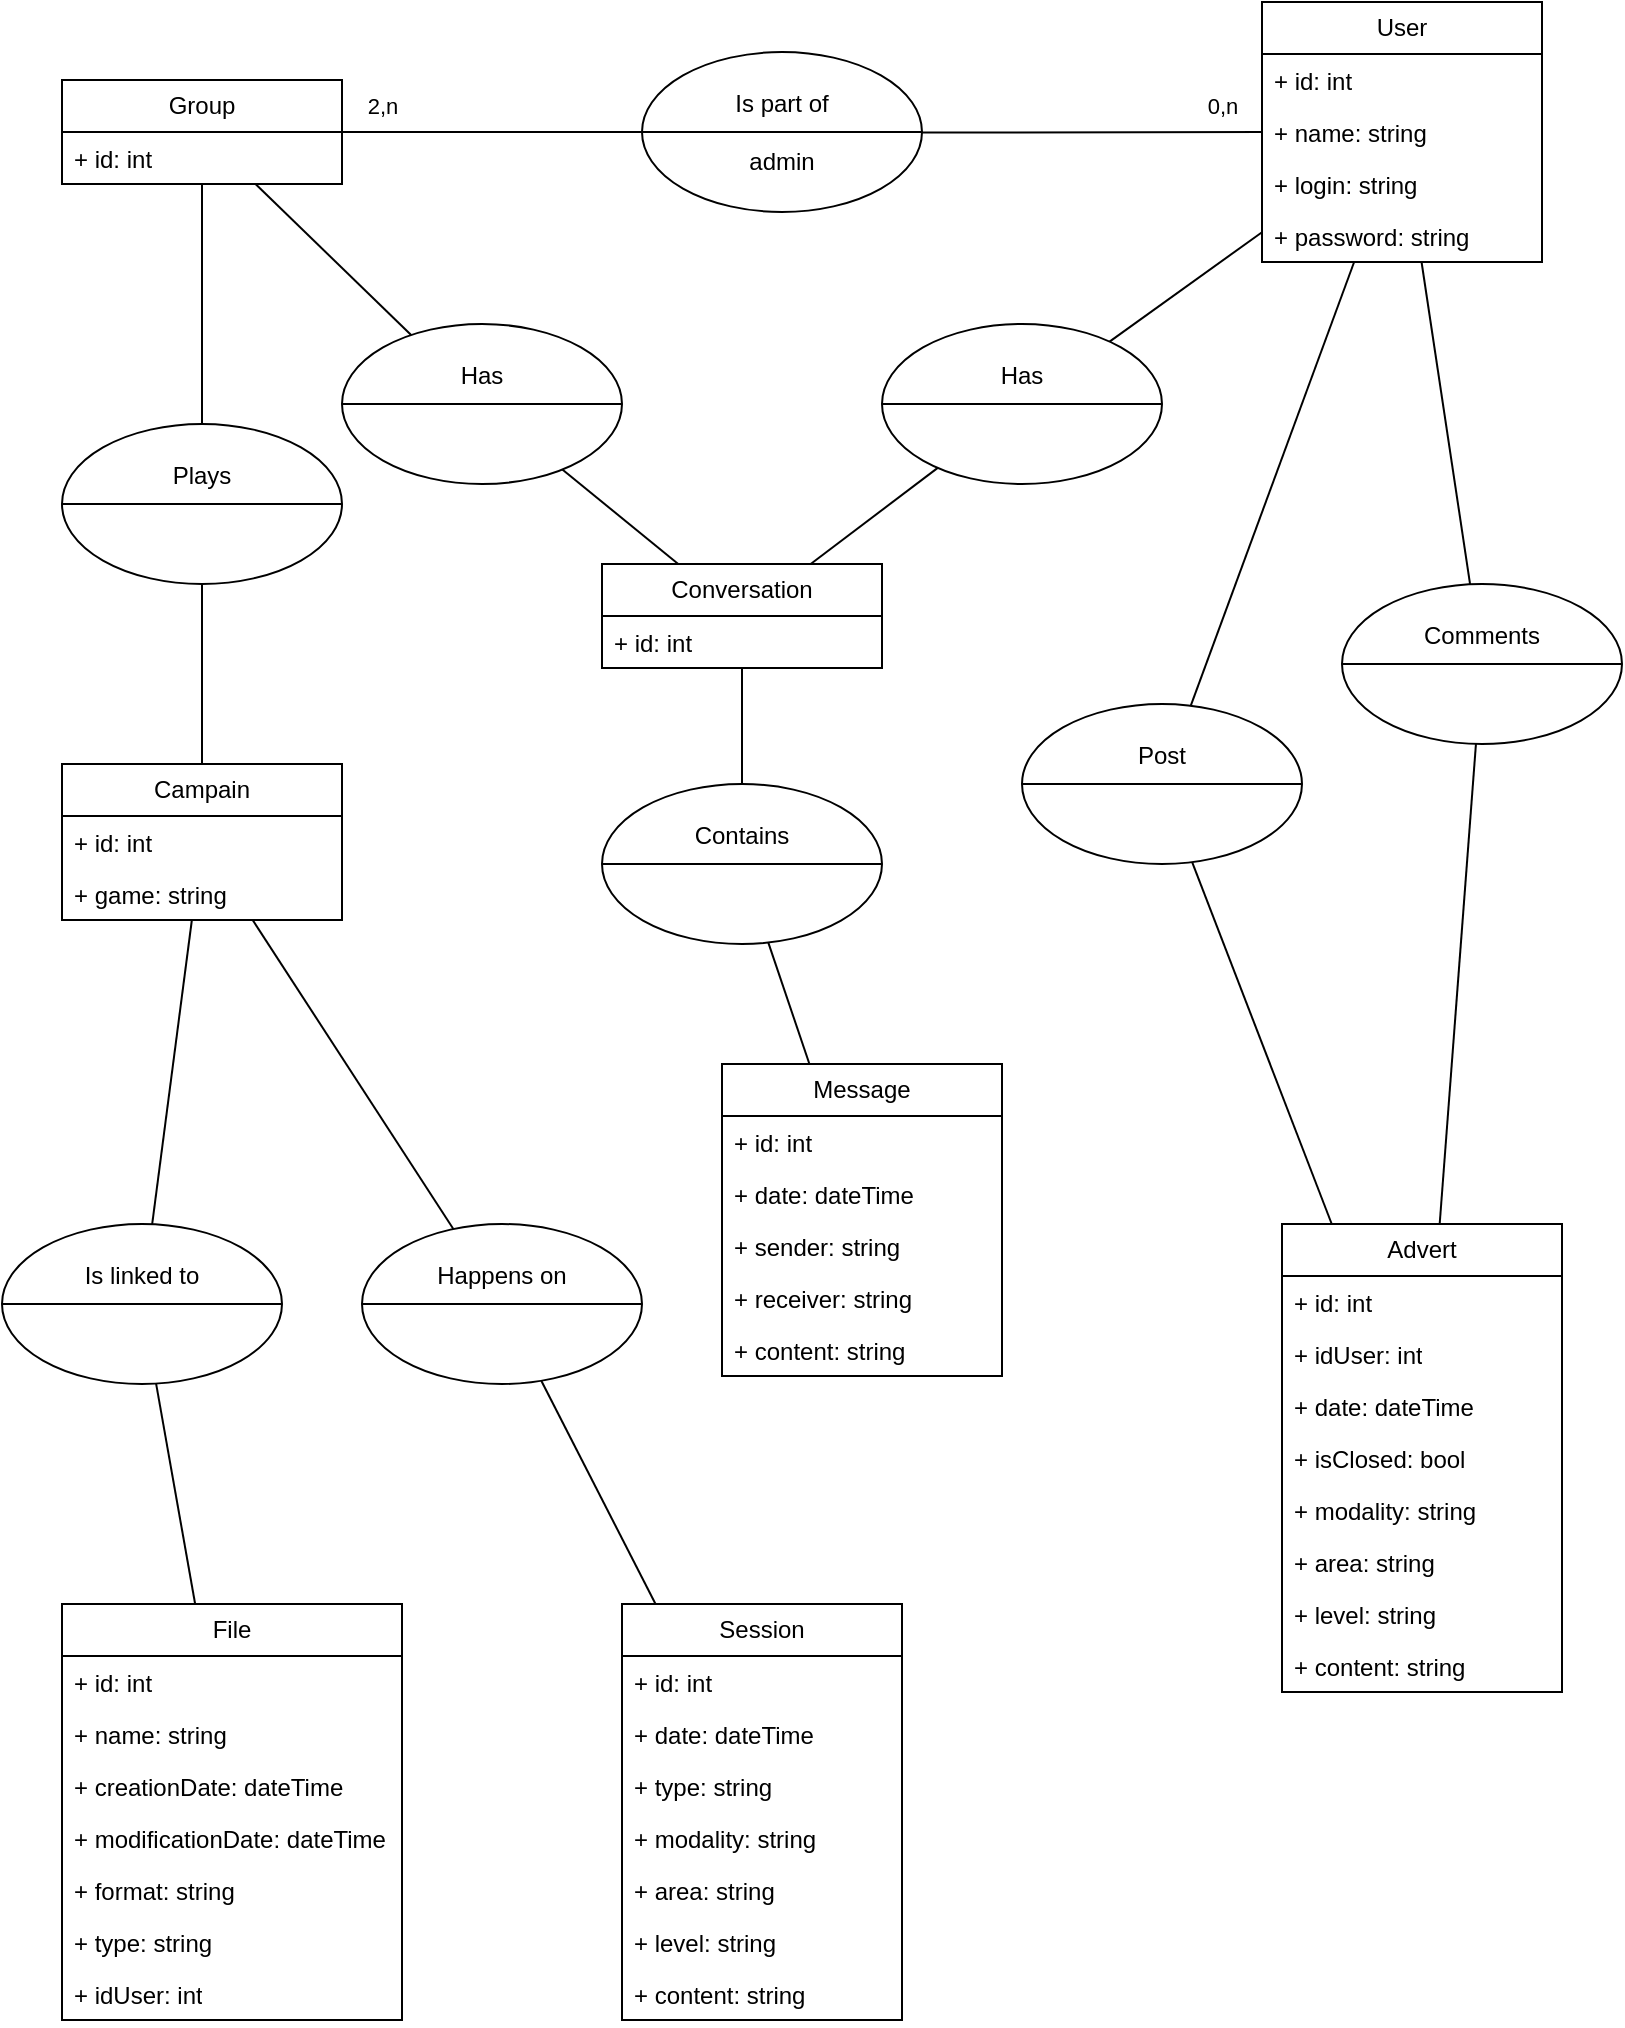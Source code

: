 <mxfile version="24.7.8" pages="3">
  <diagram name="MCD" id="d9n5I6e5h9yGLl1H7goF">
    <mxGraphModel dx="1032" dy="1187" grid="1" gridSize="10" guides="1" tooltips="1" connect="1" arrows="1" fold="1" page="1" pageScale="1" pageWidth="850" pageHeight="1100" math="0" shadow="0">
      <root>
        <mxCell id="0" />
        <mxCell id="1" parent="0" />
        <mxCell id="ieVwoAbN0ysFyYQFLZOX-7" value="User" style="swimlane;fontStyle=0;childLayout=stackLayout;horizontal=1;startSize=26;fillColor=none;horizontalStack=0;resizeParent=1;resizeParentMax=0;resizeLast=0;collapsible=1;marginBottom=0;whiteSpace=wrap;html=1;" parent="1" vertex="1">
          <mxGeometry x="650" y="29" width="140" height="130" as="geometry" />
        </mxCell>
        <mxCell id="ieVwoAbN0ysFyYQFLZOX-8" value="+ id: int" style="text;strokeColor=none;fillColor=none;align=left;verticalAlign=top;spacingLeft=4;spacingRight=4;overflow=hidden;rotatable=0;points=[[0,0.5],[1,0.5]];portConstraint=eastwest;whiteSpace=wrap;html=1;" parent="ieVwoAbN0ysFyYQFLZOX-7" vertex="1">
          <mxGeometry y="26" width="140" height="26" as="geometry" />
        </mxCell>
        <mxCell id="ieVwoAbN0ysFyYQFLZOX-9" value="+ name: string" style="text;strokeColor=none;fillColor=none;align=left;verticalAlign=top;spacingLeft=4;spacingRight=4;overflow=hidden;rotatable=0;points=[[0,0.5],[1,0.5]];portConstraint=eastwest;whiteSpace=wrap;html=1;" parent="ieVwoAbN0ysFyYQFLZOX-7" vertex="1">
          <mxGeometry y="52" width="140" height="26" as="geometry" />
        </mxCell>
        <mxCell id="ieVwoAbN0ysFyYQFLZOX-10" value="+ login: string" style="text;strokeColor=none;fillColor=none;align=left;verticalAlign=top;spacingLeft=4;spacingRight=4;overflow=hidden;rotatable=0;points=[[0,0.5],[1,0.5]];portConstraint=eastwest;whiteSpace=wrap;html=1;" parent="ieVwoAbN0ysFyYQFLZOX-7" vertex="1">
          <mxGeometry y="78" width="140" height="26" as="geometry" />
        </mxCell>
        <mxCell id="ieVwoAbN0ysFyYQFLZOX-19" value="+ password: string" style="text;strokeColor=none;fillColor=none;align=left;verticalAlign=top;spacingLeft=4;spacingRight=4;overflow=hidden;rotatable=0;points=[[0,0.5],[1,0.5]];portConstraint=eastwest;whiteSpace=wrap;html=1;" parent="ieVwoAbN0ysFyYQFLZOX-7" vertex="1">
          <mxGeometry y="104" width="140" height="26" as="geometry" />
        </mxCell>
        <mxCell id="ieVwoAbN0ysFyYQFLZOX-11" value="Group" style="swimlane;fontStyle=0;childLayout=stackLayout;horizontal=1;startSize=26;fillColor=none;horizontalStack=0;resizeParent=1;resizeParentMax=0;resizeLast=0;collapsible=1;marginBottom=0;whiteSpace=wrap;html=1;" parent="1" vertex="1">
          <mxGeometry x="50" y="68" width="140" height="52" as="geometry" />
        </mxCell>
        <mxCell id="ieVwoAbN0ysFyYQFLZOX-12" value="+ id: int" style="text;strokeColor=none;fillColor=none;align=left;verticalAlign=top;spacingLeft=4;spacingRight=4;overflow=hidden;rotatable=0;points=[[0,0.5],[1,0.5]];portConstraint=eastwest;whiteSpace=wrap;html=1;" parent="ieVwoAbN0ysFyYQFLZOX-11" vertex="1">
          <mxGeometry y="26" width="140" height="26" as="geometry" />
        </mxCell>
        <mxCell id="ieVwoAbN0ysFyYQFLZOX-15" value="Advert" style="swimlane;fontStyle=0;childLayout=stackLayout;horizontal=1;startSize=26;fillColor=none;horizontalStack=0;resizeParent=1;resizeParentMax=0;resizeLast=0;collapsible=1;marginBottom=0;whiteSpace=wrap;html=1;" parent="1" vertex="1">
          <mxGeometry x="660" y="640" width="140" height="234" as="geometry" />
        </mxCell>
        <mxCell id="ieVwoAbN0ysFyYQFLZOX-16" value="+ id: int" style="text;strokeColor=none;fillColor=none;align=left;verticalAlign=top;spacingLeft=4;spacingRight=4;overflow=hidden;rotatable=0;points=[[0,0.5],[1,0.5]];portConstraint=eastwest;whiteSpace=wrap;html=1;" parent="ieVwoAbN0ysFyYQFLZOX-15" vertex="1">
          <mxGeometry y="26" width="140" height="26" as="geometry" />
        </mxCell>
        <mxCell id="ieVwoAbN0ysFyYQFLZOX-82" value="+ idUser: int" style="text;strokeColor=none;fillColor=none;align=left;verticalAlign=top;spacingLeft=4;spacingRight=4;overflow=hidden;rotatable=0;points=[[0,0.5],[1,0.5]];portConstraint=eastwest;whiteSpace=wrap;html=1;" parent="ieVwoAbN0ysFyYQFLZOX-15" vertex="1">
          <mxGeometry y="52" width="140" height="26" as="geometry" />
        </mxCell>
        <mxCell id="ieVwoAbN0ysFyYQFLZOX-17" value="+ date: dateTime" style="text;strokeColor=none;fillColor=none;align=left;verticalAlign=top;spacingLeft=4;spacingRight=4;overflow=hidden;rotatable=0;points=[[0,0.5],[1,0.5]];portConstraint=eastwest;whiteSpace=wrap;html=1;" parent="ieVwoAbN0ysFyYQFLZOX-15" vertex="1">
          <mxGeometry y="78" width="140" height="26" as="geometry" />
        </mxCell>
        <mxCell id="ieVwoAbN0ysFyYQFLZOX-81" value="+ isClosed: bool" style="text;strokeColor=none;fillColor=none;align=left;verticalAlign=top;spacingLeft=4;spacingRight=4;overflow=hidden;rotatable=0;points=[[0,0.5],[1,0.5]];portConstraint=eastwest;whiteSpace=wrap;html=1;" parent="ieVwoAbN0ysFyYQFLZOX-15" vertex="1">
          <mxGeometry y="104" width="140" height="26" as="geometry" />
        </mxCell>
        <mxCell id="ieVwoAbN0ysFyYQFLZOX-22" value="+ modality: string" style="text;strokeColor=none;fillColor=none;align=left;verticalAlign=top;spacingLeft=4;spacingRight=4;overflow=hidden;rotatable=0;points=[[0,0.5],[1,0.5]];portConstraint=eastwest;whiteSpace=wrap;html=1;" parent="ieVwoAbN0ysFyYQFLZOX-15" vertex="1">
          <mxGeometry y="130" width="140" height="26" as="geometry" />
        </mxCell>
        <mxCell id="ieVwoAbN0ysFyYQFLZOX-23" value="+ area: string" style="text;strokeColor=none;fillColor=none;align=left;verticalAlign=top;spacingLeft=4;spacingRight=4;overflow=hidden;rotatable=0;points=[[0,0.5],[1,0.5]];portConstraint=eastwest;whiteSpace=wrap;html=1;" parent="ieVwoAbN0ysFyYQFLZOX-15" vertex="1">
          <mxGeometry y="156" width="140" height="26" as="geometry" />
        </mxCell>
        <mxCell id="ieVwoAbN0ysFyYQFLZOX-24" value="+ level: string" style="text;strokeColor=none;fillColor=none;align=left;verticalAlign=top;spacingLeft=4;spacingRight=4;overflow=hidden;rotatable=0;points=[[0,0.5],[1,0.5]];portConstraint=eastwest;whiteSpace=wrap;html=1;" parent="ieVwoAbN0ysFyYQFLZOX-15" vertex="1">
          <mxGeometry y="182" width="140" height="26" as="geometry" />
        </mxCell>
        <mxCell id="ieVwoAbN0ysFyYQFLZOX-25" value="+ content: string" style="text;strokeColor=none;fillColor=none;align=left;verticalAlign=top;spacingLeft=4;spacingRight=4;overflow=hidden;rotatable=0;points=[[0,0.5],[1,0.5]];portConstraint=eastwest;whiteSpace=wrap;html=1;" parent="ieVwoAbN0ysFyYQFLZOX-15" vertex="1">
          <mxGeometry y="208" width="140" height="26" as="geometry" />
        </mxCell>
        <mxCell id="ieVwoAbN0ysFyYQFLZOX-31" value="Conversation" style="swimlane;fontStyle=0;childLayout=stackLayout;horizontal=1;startSize=26;fillColor=none;horizontalStack=0;resizeParent=1;resizeParentMax=0;resizeLast=0;collapsible=1;marginBottom=0;whiteSpace=wrap;html=1;" parent="1" vertex="1">
          <mxGeometry x="320" y="310" width="140" height="52" as="geometry" />
        </mxCell>
        <mxCell id="ieVwoAbN0ysFyYQFLZOX-32" value="+ id: int" style="text;strokeColor=none;fillColor=none;align=left;verticalAlign=top;spacingLeft=4;spacingRight=4;overflow=hidden;rotatable=0;points=[[0,0.5],[1,0.5]];portConstraint=eastwest;whiteSpace=wrap;html=1;" parent="ieVwoAbN0ysFyYQFLZOX-31" vertex="1">
          <mxGeometry y="26" width="140" height="26" as="geometry" />
        </mxCell>
        <mxCell id="ieVwoAbN0ysFyYQFLZOX-39" value="Message" style="swimlane;fontStyle=0;childLayout=stackLayout;horizontal=1;startSize=26;fillColor=none;horizontalStack=0;resizeParent=1;resizeParentMax=0;resizeLast=0;collapsible=1;marginBottom=0;whiteSpace=wrap;html=1;" parent="1" vertex="1">
          <mxGeometry x="380" y="560" width="140" height="156" as="geometry" />
        </mxCell>
        <mxCell id="ieVwoAbN0ysFyYQFLZOX-40" value="+ id: int" style="text;strokeColor=none;fillColor=none;align=left;verticalAlign=top;spacingLeft=4;spacingRight=4;overflow=hidden;rotatable=0;points=[[0,0.5],[1,0.5]];portConstraint=eastwest;whiteSpace=wrap;html=1;" parent="ieVwoAbN0ysFyYQFLZOX-39" vertex="1">
          <mxGeometry y="26" width="140" height="26" as="geometry" />
        </mxCell>
        <mxCell id="ieVwoAbN0ysFyYQFLZOX-41" value="+ date: dateTime" style="text;strokeColor=none;fillColor=none;align=left;verticalAlign=top;spacingLeft=4;spacingRight=4;overflow=hidden;rotatable=0;points=[[0,0.5],[1,0.5]];portConstraint=eastwest;whiteSpace=wrap;html=1;" parent="ieVwoAbN0ysFyYQFLZOX-39" vertex="1">
          <mxGeometry y="52" width="140" height="26" as="geometry" />
        </mxCell>
        <mxCell id="ieVwoAbN0ysFyYQFLZOX-42" value="+ sender: string" style="text;strokeColor=none;fillColor=none;align=left;verticalAlign=top;spacingLeft=4;spacingRight=4;overflow=hidden;rotatable=0;points=[[0,0.5],[1,0.5]];portConstraint=eastwest;whiteSpace=wrap;html=1;" parent="ieVwoAbN0ysFyYQFLZOX-39" vertex="1">
          <mxGeometry y="78" width="140" height="26" as="geometry" />
        </mxCell>
        <mxCell id="ieVwoAbN0ysFyYQFLZOX-43" value="+ receiver: string" style="text;strokeColor=none;fillColor=none;align=left;verticalAlign=top;spacingLeft=4;spacingRight=4;overflow=hidden;rotatable=0;points=[[0,0.5],[1,0.5]];portConstraint=eastwest;whiteSpace=wrap;html=1;" parent="ieVwoAbN0ysFyYQFLZOX-39" vertex="1">
          <mxGeometry y="104" width="140" height="26" as="geometry" />
        </mxCell>
        <mxCell id="ieVwoAbN0ysFyYQFLZOX-44" value="+ content: string" style="text;strokeColor=none;fillColor=none;align=left;verticalAlign=top;spacingLeft=4;spacingRight=4;overflow=hidden;rotatable=0;points=[[0,0.5],[1,0.5]];portConstraint=eastwest;whiteSpace=wrap;html=1;" parent="ieVwoAbN0ysFyYQFLZOX-39" vertex="1">
          <mxGeometry y="130" width="140" height="26" as="geometry" />
        </mxCell>
        <mxCell id="ieVwoAbN0ysFyYQFLZOX-47" value="Campain" style="swimlane;fontStyle=0;childLayout=stackLayout;horizontal=1;startSize=26;fillColor=none;horizontalStack=0;resizeParent=1;resizeParentMax=0;resizeLast=0;collapsible=1;marginBottom=0;whiteSpace=wrap;html=1;" parent="1" vertex="1">
          <mxGeometry x="50" y="410" width="140" height="78" as="geometry" />
        </mxCell>
        <mxCell id="ieVwoAbN0ysFyYQFLZOX-48" value="+ id: int" style="text;strokeColor=none;fillColor=none;align=left;verticalAlign=top;spacingLeft=4;spacingRight=4;overflow=hidden;rotatable=0;points=[[0,0.5],[1,0.5]];portConstraint=eastwest;whiteSpace=wrap;html=1;" parent="ieVwoAbN0ysFyYQFLZOX-47" vertex="1">
          <mxGeometry y="26" width="140" height="26" as="geometry" />
        </mxCell>
        <mxCell id="ieVwoAbN0ysFyYQFLZOX-50" value="+ game: string" style="text;strokeColor=none;fillColor=none;align=left;verticalAlign=top;spacingLeft=4;spacingRight=4;overflow=hidden;rotatable=0;points=[[0,0.5],[1,0.5]];portConstraint=eastwest;whiteSpace=wrap;html=1;" parent="ieVwoAbN0ysFyYQFLZOX-47" vertex="1">
          <mxGeometry y="52" width="140" height="26" as="geometry" />
        </mxCell>
        <mxCell id="ieVwoAbN0ysFyYQFLZOX-63" value="File" style="swimlane;fontStyle=0;childLayout=stackLayout;horizontal=1;startSize=26;fillColor=none;horizontalStack=0;resizeParent=1;resizeParentMax=0;resizeLast=0;collapsible=1;marginBottom=0;whiteSpace=wrap;html=1;" parent="1" vertex="1">
          <mxGeometry x="50" y="830" width="170" height="208" as="geometry" />
        </mxCell>
        <mxCell id="ieVwoAbN0ysFyYQFLZOX-64" value="+ id: int" style="text;strokeColor=none;fillColor=none;align=left;verticalAlign=top;spacingLeft=4;spacingRight=4;overflow=hidden;rotatable=0;points=[[0,0.5],[1,0.5]];portConstraint=eastwest;whiteSpace=wrap;html=1;" parent="ieVwoAbN0ysFyYQFLZOX-63" vertex="1">
          <mxGeometry y="26" width="170" height="26" as="geometry" />
        </mxCell>
        <mxCell id="ieVwoAbN0ysFyYQFLZOX-66" value="+ name: string" style="text;strokeColor=none;fillColor=none;align=left;verticalAlign=top;spacingLeft=4;spacingRight=4;overflow=hidden;rotatable=0;points=[[0,0.5],[1,0.5]];portConstraint=eastwest;whiteSpace=wrap;html=1;" parent="ieVwoAbN0ysFyYQFLZOX-63" vertex="1">
          <mxGeometry y="52" width="170" height="26" as="geometry" />
        </mxCell>
        <mxCell id="ieVwoAbN0ysFyYQFLZOX-65" value="+ creationDate: dateTime" style="text;strokeColor=none;fillColor=none;align=left;verticalAlign=top;spacingLeft=4;spacingRight=4;overflow=hidden;rotatable=0;points=[[0,0.5],[1,0.5]];portConstraint=eastwest;whiteSpace=wrap;html=1;" parent="ieVwoAbN0ysFyYQFLZOX-63" vertex="1">
          <mxGeometry y="78" width="170" height="26" as="geometry" />
        </mxCell>
        <mxCell id="ieVwoAbN0ysFyYQFLZOX-79" value="+ modificationDate: dateTime" style="text;strokeColor=none;fillColor=none;align=left;verticalAlign=top;spacingLeft=4;spacingRight=4;overflow=hidden;rotatable=0;points=[[0,0.5],[1,0.5]];portConstraint=eastwest;whiteSpace=wrap;html=1;" parent="ieVwoAbN0ysFyYQFLZOX-63" vertex="1">
          <mxGeometry y="104" width="170" height="26" as="geometry" />
        </mxCell>
        <mxCell id="ieVwoAbN0ysFyYQFLZOX-67" value="+ format: string" style="text;strokeColor=none;fillColor=none;align=left;verticalAlign=top;spacingLeft=4;spacingRight=4;overflow=hidden;rotatable=0;points=[[0,0.5],[1,0.5]];portConstraint=eastwest;whiteSpace=wrap;html=1;" parent="ieVwoAbN0ysFyYQFLZOX-63" vertex="1">
          <mxGeometry y="130" width="170" height="26" as="geometry" />
        </mxCell>
        <mxCell id="ieVwoAbN0ysFyYQFLZOX-80" value="+ type: string" style="text;strokeColor=none;fillColor=none;align=left;verticalAlign=top;spacingLeft=4;spacingRight=4;overflow=hidden;rotatable=0;points=[[0,0.5],[1,0.5]];portConstraint=eastwest;whiteSpace=wrap;html=1;" parent="ieVwoAbN0ysFyYQFLZOX-63" vertex="1">
          <mxGeometry y="156" width="170" height="26" as="geometry" />
        </mxCell>
        <mxCell id="ieVwoAbN0ysFyYQFLZOX-68" value="+ idUser: int" style="text;strokeColor=none;fillColor=none;align=left;verticalAlign=top;spacingLeft=4;spacingRight=4;overflow=hidden;rotatable=0;points=[[0,0.5],[1,0.5]];portConstraint=eastwest;whiteSpace=wrap;html=1;" parent="ieVwoAbN0ysFyYQFLZOX-63" vertex="1">
          <mxGeometry y="182" width="170" height="26" as="geometry" />
        </mxCell>
        <mxCell id="ieVwoAbN0ysFyYQFLZOX-71" value="Session" style="swimlane;fontStyle=0;childLayout=stackLayout;horizontal=1;startSize=26;fillColor=none;horizontalStack=0;resizeParent=1;resizeParentMax=0;resizeLast=0;collapsible=1;marginBottom=0;whiteSpace=wrap;html=1;" parent="1" vertex="1">
          <mxGeometry x="330" y="830" width="140" height="208" as="geometry" />
        </mxCell>
        <mxCell id="ieVwoAbN0ysFyYQFLZOX-72" value="+ id: int" style="text;strokeColor=none;fillColor=none;align=left;verticalAlign=top;spacingLeft=4;spacingRight=4;overflow=hidden;rotatable=0;points=[[0,0.5],[1,0.5]];portConstraint=eastwest;whiteSpace=wrap;html=1;" parent="ieVwoAbN0ysFyYQFLZOX-71" vertex="1">
          <mxGeometry y="26" width="140" height="26" as="geometry" />
        </mxCell>
        <mxCell id="ieVwoAbN0ysFyYQFLZOX-73" value="+ date: dateTime" style="text;strokeColor=none;fillColor=none;align=left;verticalAlign=top;spacingLeft=4;spacingRight=4;overflow=hidden;rotatable=0;points=[[0,0.5],[1,0.5]];portConstraint=eastwest;whiteSpace=wrap;html=1;" parent="ieVwoAbN0ysFyYQFLZOX-71" vertex="1">
          <mxGeometry y="52" width="140" height="26" as="geometry" />
        </mxCell>
        <mxCell id="ieVwoAbN0ysFyYQFLZOX-74" value="+ type: string" style="text;strokeColor=none;fillColor=none;align=left;verticalAlign=top;spacingLeft=4;spacingRight=4;overflow=hidden;rotatable=0;points=[[0,0.5],[1,0.5]];portConstraint=eastwest;whiteSpace=wrap;html=1;" parent="ieVwoAbN0ysFyYQFLZOX-71" vertex="1">
          <mxGeometry y="78" width="140" height="26" as="geometry" />
        </mxCell>
        <mxCell id="ieVwoAbN0ysFyYQFLZOX-75" value="+ modality: string" style="text;strokeColor=none;fillColor=none;align=left;verticalAlign=top;spacingLeft=4;spacingRight=4;overflow=hidden;rotatable=0;points=[[0,0.5],[1,0.5]];portConstraint=eastwest;whiteSpace=wrap;html=1;" parent="ieVwoAbN0ysFyYQFLZOX-71" vertex="1">
          <mxGeometry y="104" width="140" height="26" as="geometry" />
        </mxCell>
        <mxCell id="ieVwoAbN0ysFyYQFLZOX-76" value="+ area: string" style="text;strokeColor=none;fillColor=none;align=left;verticalAlign=top;spacingLeft=4;spacingRight=4;overflow=hidden;rotatable=0;points=[[0,0.5],[1,0.5]];portConstraint=eastwest;whiteSpace=wrap;html=1;" parent="ieVwoAbN0ysFyYQFLZOX-71" vertex="1">
          <mxGeometry y="130" width="140" height="26" as="geometry" />
        </mxCell>
        <mxCell id="ieVwoAbN0ysFyYQFLZOX-77" value="+ level: string" style="text;strokeColor=none;fillColor=none;align=left;verticalAlign=top;spacingLeft=4;spacingRight=4;overflow=hidden;rotatable=0;points=[[0,0.5],[1,0.5]];portConstraint=eastwest;whiteSpace=wrap;html=1;" parent="ieVwoAbN0ysFyYQFLZOX-71" vertex="1">
          <mxGeometry y="156" width="140" height="26" as="geometry" />
        </mxCell>
        <mxCell id="ieVwoAbN0ysFyYQFLZOX-78" value="+ content: string" style="text;strokeColor=none;fillColor=none;align=left;verticalAlign=top;spacingLeft=4;spacingRight=4;overflow=hidden;rotatable=0;points=[[0,0.5],[1,0.5]];portConstraint=eastwest;whiteSpace=wrap;html=1;" parent="ieVwoAbN0ysFyYQFLZOX-71" vertex="1">
          <mxGeometry y="182" width="140" height="26" as="geometry" />
        </mxCell>
        <mxCell id="Ngx6UJeua7ssRXImWE32-3" value="" style="endArrow=none;html=1;rounded=0;" edge="1" parent="1" source="Ngx6UJeua7ssRXImWE32-41" target="ieVwoAbN0ysFyYQFLZOX-11">
          <mxGeometry width="50" height="50" relative="1" as="geometry">
            <mxPoint x="120" y="270" as="sourcePoint" />
            <mxPoint x="500" y="490" as="targetPoint" />
          </mxGeometry>
        </mxCell>
        <mxCell id="Ngx6UJeua7ssRXImWE32-4" value="" style="endArrow=none;html=1;rounded=0;" edge="1" parent="1" source="Ngx6UJeua7ssRXImWE32-39" target="ieVwoAbN0ysFyYQFLZOX-11">
          <mxGeometry width="50" height="50" relative="1" as="geometry">
            <mxPoint x="234.518" y="197.744" as="sourcePoint" />
            <mxPoint x="500" y="490" as="targetPoint" />
          </mxGeometry>
        </mxCell>
        <mxCell id="Ngx6UJeua7ssRXImWE32-5" value="" style="endArrow=none;html=1;rounded=0;" edge="1" parent="1" source="Ngx6UJeua7ssRXImWE32-40" target="ieVwoAbN0ysFyYQFLZOX-7">
          <mxGeometry width="50" height="50" relative="1" as="geometry">
            <mxPoint x="579.727" y="200.024" as="sourcePoint" />
            <mxPoint x="500" y="490" as="targetPoint" />
          </mxGeometry>
        </mxCell>
        <mxCell id="Ngx6UJeua7ssRXImWE32-6" value="" style="endArrow=none;html=1;rounded=0;" edge="1" parent="1" source="Ngx6UJeua7ssRXImWE32-42" target="ieVwoAbN0ysFyYQFLZOX-31">
          <mxGeometry width="50" height="50" relative="1" as="geometry">
            <mxPoint x="390" y="400" as="sourcePoint" />
            <mxPoint x="500" y="490" as="targetPoint" />
          </mxGeometry>
        </mxCell>
        <mxCell id="Ngx6UJeua7ssRXImWE32-7" value="" style="endArrow=none;html=1;rounded=0;" edge="1" parent="1" source="Ngx6UJeua7ssRXImWE32-43" target="ieVwoAbN0ysFyYQFLZOX-7">
          <mxGeometry width="50" height="50" relative="1" as="geometry">
            <mxPoint x="641.119" y="370.693" as="sourcePoint" />
            <mxPoint x="500" y="490" as="targetPoint" />
          </mxGeometry>
        </mxCell>
        <mxCell id="Ngx6UJeua7ssRXImWE32-11" value="" style="endArrow=none;html=1;rounded=0;" edge="1" parent="1" source="Ngx6UJeua7ssRXImWE32-38" target="ieVwoAbN0ysFyYQFLZOX-7">
          <mxGeometry width="50" height="50" relative="1" as="geometry">
            <mxPoint x="485" y="94" as="sourcePoint" />
            <mxPoint x="500" y="490" as="targetPoint" />
          </mxGeometry>
        </mxCell>
        <mxCell id="Ngx6UJeua7ssRXImWE32-47" value="0,n" style="edgeLabel;html=1;align=center;verticalAlign=middle;resizable=0;points=[];" vertex="1" connectable="0" parent="Ngx6UJeua7ssRXImWE32-11">
          <mxGeometry relative="1" as="geometry">
            <mxPoint x="65" y="-13" as="offset" />
          </mxGeometry>
        </mxCell>
        <mxCell id="Ngx6UJeua7ssRXImWE32-12" value="" style="endArrow=none;html=1;rounded=0;" edge="1" parent="1" source="ieVwoAbN0ysFyYQFLZOX-11" target="Ngx6UJeua7ssRXImWE32-38">
          <mxGeometry width="50" height="50" relative="1" as="geometry">
            <mxPoint x="450" y="540" as="sourcePoint" />
            <mxPoint x="365" y="94" as="targetPoint" />
          </mxGeometry>
        </mxCell>
        <mxCell id="Ngx6UJeua7ssRXImWE32-48" value="2,n" style="edgeLabel;html=1;align=center;verticalAlign=middle;resizable=0;points=[];" vertex="1" connectable="0" parent="Ngx6UJeua7ssRXImWE32-12">
          <mxGeometry y="1" relative="1" as="geometry">
            <mxPoint x="-55" y="-12" as="offset" />
          </mxGeometry>
        </mxCell>
        <mxCell id="Ngx6UJeua7ssRXImWE32-13" value="" style="endArrow=none;html=1;rounded=0;" edge="1" parent="1" source="ieVwoAbN0ysFyYQFLZOX-31" target="Ngx6UJeua7ssRXImWE32-39">
          <mxGeometry width="50" height="50" relative="1" as="geometry">
            <mxPoint x="450" y="340" as="sourcePoint" />
            <mxPoint x="303.475" y="263.196" as="targetPoint" />
          </mxGeometry>
        </mxCell>
        <mxCell id="Ngx6UJeua7ssRXImWE32-15" value="" style="endArrow=none;html=1;rounded=0;" edge="1" parent="1" source="Ngx6UJeua7ssRXImWE32-40" target="ieVwoAbN0ysFyYQFLZOX-31">
          <mxGeometry width="50" height="50" relative="1" as="geometry">
            <mxPoint x="501.589" y="260.729" as="sourcePoint" />
            <mxPoint x="324" y="217" as="targetPoint" />
          </mxGeometry>
        </mxCell>
        <mxCell id="Ngx6UJeua7ssRXImWE32-18" value="" style="endArrow=none;html=1;rounded=0;" edge="1" parent="1" source="Ngx6UJeua7ssRXImWE32-42" target="ieVwoAbN0ysFyYQFLZOX-39">
          <mxGeometry width="50" height="50" relative="1" as="geometry">
            <mxPoint x="412.283" y="477.139" as="sourcePoint" />
            <mxPoint x="383" y="358" as="targetPoint" />
          </mxGeometry>
        </mxCell>
        <mxCell id="Ngx6UJeua7ssRXImWE32-21" value="" style="endArrow=none;html=1;rounded=0;" edge="1" parent="1" source="Ngx6UJeua7ssRXImWE32-44" target="ieVwoAbN0ysFyYQFLZOX-7">
          <mxGeometry width="50" height="50" relative="1" as="geometry">
            <mxPoint x="764.332" y="400.179" as="sourcePoint" />
            <mxPoint x="704" y="180" as="targetPoint" />
          </mxGeometry>
        </mxCell>
        <mxCell id="Ngx6UJeua7ssRXImWE32-22" value="" style="endArrow=none;html=1;rounded=0;" edge="1" parent="1" source="ieVwoAbN0ysFyYQFLZOX-15" target="Ngx6UJeua7ssRXImWE32-43">
          <mxGeometry width="50" height="50" relative="1" as="geometry">
            <mxPoint x="665" y="311" as="sourcePoint" />
            <mxPoint x="641.32" y="449.282" as="targetPoint" />
          </mxGeometry>
        </mxCell>
        <mxCell id="Ngx6UJeua7ssRXImWE32-23" value="" style="endArrow=none;html=1;rounded=0;" edge="1" parent="1" source="ieVwoAbN0ysFyYQFLZOX-15" target="Ngx6UJeua7ssRXImWE32-44">
          <mxGeometry width="50" height="50" relative="1" as="geometry">
            <mxPoint x="675" y="321" as="sourcePoint" />
            <mxPoint x="764.97" y="479.859" as="targetPoint" />
          </mxGeometry>
        </mxCell>
        <mxCell id="Ngx6UJeua7ssRXImWE32-27" value="" style="endArrow=none;html=1;rounded=0;" edge="1" parent="1" source="ieVwoAbN0ysFyYQFLZOX-47" target="Ngx6UJeua7ssRXImWE32-41">
          <mxGeometry width="50" height="50" relative="1" as="geometry">
            <mxPoint x="220" y="242" as="sourcePoint" />
            <mxPoint x="120" y="350" as="targetPoint" />
          </mxGeometry>
        </mxCell>
        <mxCell id="Ngx6UJeua7ssRXImWE32-30" value="" style="endArrow=none;html=1;rounded=0;" edge="1" parent="1" source="ieVwoAbN0ysFyYQFLZOX-63" target="Ngx6UJeua7ssRXImWE32-46">
          <mxGeometry width="50" height="50" relative="1" as="geometry">
            <mxPoint x="130" y="370" as="sourcePoint" />
            <mxPoint x="97.038" y="719.724" as="targetPoint" />
          </mxGeometry>
        </mxCell>
        <mxCell id="Ngx6UJeua7ssRXImWE32-31" value="" style="endArrow=none;html=1;rounded=0;" edge="1" parent="1" source="ieVwoAbN0ysFyYQFLZOX-71" target="Ngx6UJeua7ssRXImWE32-45">
          <mxGeometry width="50" height="50" relative="1" as="geometry">
            <mxPoint x="122" y="790" as="sourcePoint" />
            <mxPoint x="297.77" y="714.205" as="targetPoint" />
          </mxGeometry>
        </mxCell>
        <mxCell id="Ngx6UJeua7ssRXImWE32-32" value="" style="endArrow=none;html=1;rounded=0;" edge="1" parent="1" source="Ngx6UJeua7ssRXImWE32-46" target="ieVwoAbN0ysFyYQFLZOX-47">
          <mxGeometry width="50" height="50" relative="1" as="geometry">
            <mxPoint x="94.983" y="640.138" as="sourcePoint" />
            <mxPoint x="109" y="700" as="targetPoint" />
          </mxGeometry>
        </mxCell>
        <mxCell id="Ngx6UJeua7ssRXImWE32-33" value="" style="endArrow=none;html=1;rounded=0;" edge="1" parent="1" source="Ngx6UJeua7ssRXImWE32-45" target="ieVwoAbN0ysFyYQFLZOX-47">
          <mxGeometry width="50" height="50" relative="1" as="geometry">
            <mxPoint x="250" y="630" as="sourcePoint" />
            <mxPoint x="119" y="710" as="targetPoint" />
          </mxGeometry>
        </mxCell>
        <mxCell id="Ngx6UJeua7ssRXImWE32-38" value="&lt;div&gt;Is part of&lt;/div&gt;&lt;div&gt;&lt;br&gt;&lt;/div&gt;&lt;div&gt;admin&lt;/div&gt;" style="shape=lineEllipse;perimeter=ellipsePerimeter;whiteSpace=wrap;html=1;backgroundOutline=1;" vertex="1" parent="1">
          <mxGeometry x="340" y="54" width="140" height="80" as="geometry" />
        </mxCell>
        <mxCell id="Ngx6UJeua7ssRXImWE32-39" value="&lt;div&gt;Has&lt;/div&gt;&lt;div&gt;&lt;br&gt;&lt;/div&gt;&lt;div&gt;&lt;br&gt;&lt;/div&gt;" style="shape=lineEllipse;perimeter=ellipsePerimeter;whiteSpace=wrap;html=1;backgroundOutline=1;" vertex="1" parent="1">
          <mxGeometry x="190" y="190" width="140" height="80" as="geometry" />
        </mxCell>
        <mxCell id="Ngx6UJeua7ssRXImWE32-40" value="&lt;div&gt;Has&lt;/div&gt;&lt;div&gt;&lt;br&gt;&lt;/div&gt;&lt;div&gt;&lt;br&gt;&lt;/div&gt;" style="shape=lineEllipse;perimeter=ellipsePerimeter;whiteSpace=wrap;html=1;backgroundOutline=1;" vertex="1" parent="1">
          <mxGeometry x="460" y="190" width="140" height="80" as="geometry" />
        </mxCell>
        <mxCell id="Ngx6UJeua7ssRXImWE32-41" value="&lt;div&gt;Plays&lt;/div&gt;&lt;div&gt;&lt;br&gt;&lt;/div&gt;&lt;div&gt;&lt;br&gt;&lt;/div&gt;" style="shape=lineEllipse;perimeter=ellipsePerimeter;whiteSpace=wrap;html=1;backgroundOutline=1;" vertex="1" parent="1">
          <mxGeometry x="50" y="240" width="140" height="80" as="geometry" />
        </mxCell>
        <mxCell id="Ngx6UJeua7ssRXImWE32-42" value="&lt;div&gt;Contains&lt;/div&gt;&lt;div&gt;&lt;br&gt;&lt;/div&gt;&lt;div&gt;&lt;br&gt;&lt;/div&gt;" style="shape=lineEllipse;perimeter=ellipsePerimeter;whiteSpace=wrap;html=1;backgroundOutline=1;" vertex="1" parent="1">
          <mxGeometry x="320" y="420" width="140" height="80" as="geometry" />
        </mxCell>
        <mxCell id="Ngx6UJeua7ssRXImWE32-43" value="&lt;div&gt;Post&lt;/div&gt;&lt;div&gt;&lt;br&gt;&lt;/div&gt;&lt;div&gt;&lt;br&gt;&lt;/div&gt;" style="shape=lineEllipse;perimeter=ellipsePerimeter;whiteSpace=wrap;html=1;backgroundOutline=1;" vertex="1" parent="1">
          <mxGeometry x="530" y="380" width="140" height="80" as="geometry" />
        </mxCell>
        <mxCell id="Ngx6UJeua7ssRXImWE32-44" value="&lt;div&gt;Comments&lt;/div&gt;&lt;div&gt;&lt;br&gt;&lt;/div&gt;&lt;div&gt;&lt;br&gt;&lt;/div&gt;" style="shape=lineEllipse;perimeter=ellipsePerimeter;whiteSpace=wrap;html=1;backgroundOutline=1;" vertex="1" parent="1">
          <mxGeometry x="690" y="320" width="140" height="80" as="geometry" />
        </mxCell>
        <mxCell id="Ngx6UJeua7ssRXImWE32-45" value="&lt;div&gt;Happens on&lt;/div&gt;&lt;div&gt;&lt;br&gt;&lt;/div&gt;&lt;div&gt;&lt;br&gt;&lt;/div&gt;" style="shape=lineEllipse;perimeter=ellipsePerimeter;whiteSpace=wrap;html=1;backgroundOutline=1;" vertex="1" parent="1">
          <mxGeometry x="200" y="640" width="140" height="80" as="geometry" />
        </mxCell>
        <mxCell id="Ngx6UJeua7ssRXImWE32-46" value="&lt;div&gt;Is linked to&lt;/div&gt;&lt;div&gt;&lt;br&gt;&lt;/div&gt;&lt;div&gt;&lt;br&gt;&lt;/div&gt;" style="shape=lineEllipse;perimeter=ellipsePerimeter;whiteSpace=wrap;html=1;backgroundOutline=1;" vertex="1" parent="1">
          <mxGeometry x="20" y="640" width="140" height="80" as="geometry" />
        </mxCell>
      </root>
    </mxGraphModel>
  </diagram>
  <diagram id="OwueueaHnRJ2-B3YPOc8" name="UC">
    <mxGraphModel dx="1032" dy="1187" grid="1" gridSize="10" guides="1" tooltips="1" connect="1" arrows="1" fold="1" page="1" pageScale="1" pageWidth="850" pageHeight="1100" math="0" shadow="0">
      <root>
        <mxCell id="0" />
        <mxCell id="1" parent="0" />
        <mxCell id="q-7MisUeLfg2d6evxcfm-1" value="Visitor" style="shape=umlActor;verticalLabelPosition=bottom;verticalAlign=top;html=1;" parent="1" vertex="1">
          <mxGeometry x="40" y="45" width="30" height="60" as="geometry" />
        </mxCell>
        <mxCell id="q-7MisUeLfg2d6evxcfm-2" value="User" style="shape=umlActor;verticalLabelPosition=bottom;verticalAlign=top;html=1;" parent="1" vertex="1">
          <mxGeometry x="40" y="320" width="30" height="60" as="geometry" />
        </mxCell>
        <mxCell id="q-7MisUeLfg2d6evxcfm-3" value="Group&lt;div&gt;Member&lt;/div&gt;" style="shape=umlActor;verticalLabelPosition=bottom;verticalAlign=top;html=1;" parent="1" vertex="1">
          <mxGeometry x="40" y="810" width="30" height="60" as="geometry" />
        </mxCell>
        <mxCell id="q-7MisUeLfg2d6evxcfm-4" value="Group&lt;div&gt;Admin&lt;/div&gt;" style="shape=umlActor;verticalLabelPosition=bottom;verticalAlign=top;html=1;" parent="1" vertex="1">
          <mxGeometry x="40" y="605" width="30" height="60" as="geometry" />
        </mxCell>
        <mxCell id="q-7MisUeLfg2d6evxcfm-6" value="Authentification" style="ellipse;whiteSpace=wrap;html=1;" parent="1" vertex="1">
          <mxGeometry x="200" y="40" width="140" height="70" as="geometry" />
        </mxCell>
        <mxCell id="q-7MisUeLfg2d6evxcfm-7" value="Manage account" style="ellipse;whiteSpace=wrap;html=1;" parent="1" vertex="1">
          <mxGeometry x="200" y="180" width="140" height="70" as="geometry" />
        </mxCell>
        <mxCell id="q-7MisUeLfg2d6evxcfm-8" value="View advert" style="ellipse;whiteSpace=wrap;html=1;" parent="1" vertex="1">
          <mxGeometry x="200" y="270" width="140" height="70" as="geometry" />
        </mxCell>
        <mxCell id="q-7MisUeLfg2d6evxcfm-9" value="Create group" style="ellipse;whiteSpace=wrap;html=1;" parent="1" vertex="1">
          <mxGeometry x="200" y="360" width="140" height="70" as="geometry" />
        </mxCell>
        <mxCell id="q-7MisUeLfg2d6evxcfm-10" value="" style="endArrow=none;html=1;rounded=0;" parent="1" source="q-7MisUeLfg2d6evxcfm-1" target="q-7MisUeLfg2d6evxcfm-6" edge="1">
          <mxGeometry width="50" height="50" relative="1" as="geometry">
            <mxPoint x="320" y="230" as="sourcePoint" />
            <mxPoint x="370" y="180" as="targetPoint" />
          </mxGeometry>
        </mxCell>
        <mxCell id="q-7MisUeLfg2d6evxcfm-11" value="" style="endArrow=none;html=1;rounded=0;entryX=0;entryY=0.5;entryDx=0;entryDy=0;" parent="1" source="q-7MisUeLfg2d6evxcfm-2" target="q-7MisUeLfg2d6evxcfm-7" edge="1">
          <mxGeometry width="50" height="50" relative="1" as="geometry">
            <mxPoint x="320" y="230" as="sourcePoint" />
            <mxPoint x="370" y="180" as="targetPoint" />
          </mxGeometry>
        </mxCell>
        <mxCell id="q-7MisUeLfg2d6evxcfm-12" value="" style="endArrow=none;html=1;rounded=0;entryX=0;entryY=0.5;entryDx=0;entryDy=0;" parent="1" source="q-7MisUeLfg2d6evxcfm-2" target="q-7MisUeLfg2d6evxcfm-8" edge="1">
          <mxGeometry width="50" height="50" relative="1" as="geometry">
            <mxPoint x="320" y="230" as="sourcePoint" />
            <mxPoint x="370" y="180" as="targetPoint" />
          </mxGeometry>
        </mxCell>
        <mxCell id="q-7MisUeLfg2d6evxcfm-13" value="" style="endArrow=none;html=1;rounded=0;entryX=0;entryY=0.5;entryDx=0;entryDy=0;" parent="1" source="q-7MisUeLfg2d6evxcfm-2" target="q-7MisUeLfg2d6evxcfm-9" edge="1">
          <mxGeometry width="50" height="50" relative="1" as="geometry">
            <mxPoint x="320" y="230" as="sourcePoint" />
            <mxPoint x="370" y="180" as="targetPoint" />
          </mxGeometry>
        </mxCell>
        <mxCell id="q-7MisUeLfg2d6evxcfm-14" value="Chat" style="ellipse;whiteSpace=wrap;html=1;" parent="1" vertex="1">
          <mxGeometry x="200" y="450" width="140" height="70" as="geometry" />
        </mxCell>
        <mxCell id="q-7MisUeLfg2d6evxcfm-15" value="" style="endArrow=none;html=1;rounded=0;entryX=0;entryY=0.5;entryDx=0;entryDy=0;" parent="1" source="q-7MisUeLfg2d6evxcfm-2" target="q-7MisUeLfg2d6evxcfm-14" edge="1">
          <mxGeometry width="50" height="50" relative="1" as="geometry">
            <mxPoint x="320" y="530" as="sourcePoint" />
            <mxPoint x="370" y="480" as="targetPoint" />
          </mxGeometry>
        </mxCell>
        <mxCell id="q-7MisUeLfg2d6evxcfm-16" value="Manage group" style="ellipse;whiteSpace=wrap;html=1;" parent="1" vertex="1">
          <mxGeometry x="200" y="600" width="140" height="70" as="geometry" />
        </mxCell>
        <mxCell id="q-7MisUeLfg2d6evxcfm-21" value="" style="endArrow=none;html=1;rounded=0;" parent="1" source="q-7MisUeLfg2d6evxcfm-4" target="q-7MisUeLfg2d6evxcfm-16" edge="1">
          <mxGeometry width="50" height="50" relative="1" as="geometry">
            <mxPoint x="80" y="85" as="sourcePoint" />
            <mxPoint x="210" y="85" as="targetPoint" />
          </mxGeometry>
        </mxCell>
        <mxCell id="q-7MisUeLfg2d6evxcfm-23" value="Create campain" style="ellipse;whiteSpace=wrap;html=1;" parent="1" vertex="1">
          <mxGeometry x="200" y="750" width="140" height="70" as="geometry" />
        </mxCell>
        <mxCell id="q-7MisUeLfg2d6evxcfm-25" value="Manage personnal files" style="ellipse;whiteSpace=wrap;html=1;" parent="1" vertex="1">
          <mxGeometry x="200" y="840" width="140" height="70" as="geometry" />
        </mxCell>
        <mxCell id="q-7MisUeLfg2d6evxcfm-27" value="" style="endArrow=block;html=1;rounded=0;endFill=0;" parent="1" edge="1">
          <mxGeometry width="50" height="50" relative="1" as="geometry">
            <mxPoint x="55" y="710" as="sourcePoint" />
            <mxPoint x="55" y="790" as="targetPoint" />
          </mxGeometry>
        </mxCell>
        <mxCell id="q-7MisUeLfg2d6evxcfm-28" value="" style="endArrow=none;html=1;rounded=0;entryX=0;entryY=0.5;entryDx=0;entryDy=0;" parent="1" source="q-7MisUeLfg2d6evxcfm-3" target="q-7MisUeLfg2d6evxcfm-23" edge="1">
          <mxGeometry width="50" height="50" relative="1" as="geometry">
            <mxPoint x="170" y="630" as="sourcePoint" />
            <mxPoint x="220" y="580" as="targetPoint" />
          </mxGeometry>
        </mxCell>
        <mxCell id="q-7MisUeLfg2d6evxcfm-29" value="" style="endArrow=none;html=1;rounded=0;entryX=0;entryY=0.5;entryDx=0;entryDy=0;" parent="1" source="q-7MisUeLfg2d6evxcfm-3" target="q-7MisUeLfg2d6evxcfm-25" edge="1">
          <mxGeometry width="50" height="50" relative="1" as="geometry">
            <mxPoint x="170" y="630" as="sourcePoint" />
            <mxPoint x="220" y="580" as="targetPoint" />
          </mxGeometry>
        </mxCell>
        <mxCell id="q-7MisUeLfg2d6evxcfm-30" value="Game&lt;div&gt;Master&lt;/div&gt;" style="shape=umlActor;verticalLabelPosition=bottom;verticalAlign=top;html=1;" parent="1" vertex="1">
          <mxGeometry x="40" y="990" width="30" height="60" as="geometry" />
        </mxCell>
        <mxCell id="q-7MisUeLfg2d6evxcfm-32" value="" style="endArrow=block;html=1;rounded=0;endFill=0;" parent="1" edge="1">
          <mxGeometry width="50" height="50" relative="1" as="geometry">
            <mxPoint x="55" y="980" as="sourcePoint" />
            <mxPoint x="55" y="920" as="targetPoint" />
          </mxGeometry>
        </mxCell>
        <mxCell id="q-7MisUeLfg2d6evxcfm-35" value="Manage campain" style="ellipse;whiteSpace=wrap;html=1;" parent="1" vertex="1">
          <mxGeometry x="200" y="985" width="140" height="70" as="geometry" />
        </mxCell>
        <mxCell id="q-7MisUeLfg2d6evxcfm-36" value="" style="endArrow=none;html=1;rounded=0;" parent="1" source="q-7MisUeLfg2d6evxcfm-30" target="q-7MisUeLfg2d6evxcfm-35" edge="1">
          <mxGeometry width="50" height="50" relative="1" as="geometry">
            <mxPoint x="80" y="733" as="sourcePoint" />
            <mxPoint x="215" y="761" as="targetPoint" />
          </mxGeometry>
        </mxCell>
        <mxCell id="bpvxWFuDBCH5LX3GF2oj-1" value="Comment" style="ellipse;whiteSpace=wrap;html=1;" parent="1" vertex="1">
          <mxGeometry x="530" y="320" width="140" height="70" as="geometry" />
        </mxCell>
        <mxCell id="bpvxWFuDBCH5LX3GF2oj-2" value="" style="endArrow=classic;html=1;rounded=0;dashed=1;endFill=0;exitX=0;exitY=0.5;exitDx=0;exitDy=0;" parent="1" source="bpvxWFuDBCH5LX3GF2oj-1" target="q-7MisUeLfg2d6evxcfm-8" edge="1">
          <mxGeometry width="50" height="50" relative="1" as="geometry">
            <mxPoint x="410" y="370" as="sourcePoint" />
            <mxPoint x="360" y="420" as="targetPoint" />
          </mxGeometry>
        </mxCell>
        <mxCell id="bpvxWFuDBCH5LX3GF2oj-3" value="&amp;lt;extend&amp;gt;" style="edgeLabel;html=1;align=center;verticalAlign=middle;resizable=0;points=[];" parent="bpvxWFuDBCH5LX3GF2oj-2" vertex="1" connectable="0">
          <mxGeometry x="0.012" relative="1" as="geometry">
            <mxPoint as="offset" />
          </mxGeometry>
        </mxCell>
        <mxCell id="bpvxWFuDBCH5LX3GF2oj-4" value="" style="endArrow=classic;html=1;rounded=0;dashed=1;endFill=0;exitX=0;exitY=0.5;exitDx=0;exitDy=0;" parent="1" source="-O4RhkZSbNIlg-vIBfcU-1" target="q-7MisUeLfg2d6evxcfm-8" edge="1">
          <mxGeometry width="50" height="50" relative="1" as="geometry">
            <mxPoint x="611.179" y="193.974" as="sourcePoint" />
            <mxPoint x="340" y="339.58" as="targetPoint" />
          </mxGeometry>
        </mxCell>
        <mxCell id="bpvxWFuDBCH5LX3GF2oj-5" value="&amp;lt;extend&amp;gt;" style="edgeLabel;html=1;align=center;verticalAlign=middle;resizable=0;points=[];" parent="bpvxWFuDBCH5LX3GF2oj-4" vertex="1" connectable="0">
          <mxGeometry x="0.012" relative="1" as="geometry">
            <mxPoint as="offset" />
          </mxGeometry>
        </mxCell>
        <mxCell id="-O4RhkZSbNIlg-vIBfcU-1" value="Post advert" style="ellipse;whiteSpace=wrap;html=1;" vertex="1" parent="1">
          <mxGeometry x="530" y="220" width="140" height="70" as="geometry" />
        </mxCell>
      </root>
    </mxGraphModel>
  </diagram>
  <diagram id="O-PMRBV16Jp36CqdI0lE" name="UML">
    <mxGraphModel dx="792" dy="1187" grid="1" gridSize="10" guides="1" tooltips="1" connect="1" arrows="1" fold="1" page="1" pageScale="1" pageWidth="827" pageHeight="1169" math="0" shadow="0">
      <root>
        <mxCell id="0" />
        <mxCell id="1" parent="0" />
        <mxCell id="JXV_KIxWwxqSinQxYdud-1" value="User" style="swimlane;fontStyle=1;align=center;verticalAlign=top;childLayout=stackLayout;horizontal=1;startSize=26;horizontalStack=0;resizeParent=1;resizeParentMax=0;resizeLast=0;collapsible=1;marginBottom=0;whiteSpace=wrap;html=1;" vertex="1" parent="1">
          <mxGeometry x="320" y="40" width="160" height="164" as="geometry" />
        </mxCell>
        <mxCell id="JXV_KIxWwxqSinQxYdud-2" value="# id: string" style="text;strokeColor=none;fillColor=none;align=left;verticalAlign=top;spacingLeft=4;spacingRight=4;overflow=hidden;rotatable=0;points=[[0,0.5],[1,0.5]];portConstraint=eastwest;whiteSpace=wrap;html=1;" vertex="1" parent="JXV_KIxWwxqSinQxYdud-1">
          <mxGeometry y="26" width="160" height="26" as="geometry" />
        </mxCell>
        <mxCell id="gubLTDTZGhPBbGhLFtq3-1" value="# name: string" style="text;strokeColor=none;fillColor=none;align=left;verticalAlign=top;spacingLeft=4;spacingRight=4;overflow=hidden;rotatable=0;points=[[0,0.5],[1,0.5]];portConstraint=eastwest;whiteSpace=wrap;html=1;" vertex="1" parent="JXV_KIxWwxqSinQxYdud-1">
          <mxGeometry y="52" width="160" height="26" as="geometry" />
        </mxCell>
        <mxCell id="Vhna_B54qqUeJ7hpG32P-1" value="# login: string" style="text;strokeColor=none;fillColor=none;align=left;verticalAlign=top;spacingLeft=4;spacingRight=4;overflow=hidden;rotatable=0;points=[[0,0.5],[1,0.5]];portConstraint=eastwest;whiteSpace=wrap;html=1;" vertex="1" parent="JXV_KIxWwxqSinQxYdud-1">
          <mxGeometry y="78" width="160" height="26" as="geometry" />
        </mxCell>
        <mxCell id="Vhna_B54qqUeJ7hpG32P-2" value="# password: string" style="text;strokeColor=none;fillColor=none;align=left;verticalAlign=top;spacingLeft=4;spacingRight=4;overflow=hidden;rotatable=0;points=[[0,0.5],[1,0.5]];portConstraint=eastwest;whiteSpace=wrap;html=1;" vertex="1" parent="JXV_KIxWwxqSinQxYdud-1">
          <mxGeometry y="104" width="160" height="26" as="geometry" />
        </mxCell>
        <mxCell id="JXV_KIxWwxqSinQxYdud-3" value="" style="line;strokeWidth=1;fillColor=none;align=left;verticalAlign=middle;spacingTop=-1;spacingLeft=3;spacingRight=3;rotatable=0;labelPosition=right;points=[];portConstraint=eastwest;strokeColor=inherit;" vertex="1" parent="JXV_KIxWwxqSinQxYdud-1">
          <mxGeometry y="130" width="160" height="8" as="geometry" />
        </mxCell>
        <mxCell id="JXV_KIxWwxqSinQxYdud-4" value="+ method(type): type" style="text;strokeColor=none;fillColor=none;align=left;verticalAlign=top;spacingLeft=4;spacingRight=4;overflow=hidden;rotatable=0;points=[[0,0.5],[1,0.5]];portConstraint=eastwest;whiteSpace=wrap;html=1;" vertex="1" parent="JXV_KIxWwxqSinQxYdud-1">
          <mxGeometry y="138" width="160" height="26" as="geometry" />
        </mxCell>
        <mxCell id="JXV_KIxWwxqSinQxYdud-9" value="Visitor" style="swimlane;fontStyle=1;align=center;verticalAlign=top;childLayout=stackLayout;horizontal=1;startSize=26;horizontalStack=0;resizeParent=1;resizeParentMax=0;resizeLast=0;collapsible=1;marginBottom=0;whiteSpace=wrap;html=1;" vertex="1" parent="1">
          <mxGeometry x="40" y="40" width="160" height="86" as="geometry" />
        </mxCell>
        <mxCell id="JXV_KIxWwxqSinQxYdud-10" value="+ field: type" style="text;strokeColor=none;fillColor=none;align=left;verticalAlign=top;spacingLeft=4;spacingRight=4;overflow=hidden;rotatable=0;points=[[0,0.5],[1,0.5]];portConstraint=eastwest;whiteSpace=wrap;html=1;" vertex="1" parent="JXV_KIxWwxqSinQxYdud-9">
          <mxGeometry y="26" width="160" height="26" as="geometry" />
        </mxCell>
        <mxCell id="JXV_KIxWwxqSinQxYdud-11" value="" style="line;strokeWidth=1;fillColor=none;align=left;verticalAlign=middle;spacingTop=-1;spacingLeft=3;spacingRight=3;rotatable=0;labelPosition=right;points=[];portConstraint=eastwest;strokeColor=inherit;" vertex="1" parent="JXV_KIxWwxqSinQxYdud-9">
          <mxGeometry y="52" width="160" height="8" as="geometry" />
        </mxCell>
        <mxCell id="JXV_KIxWwxqSinQxYdud-12" value="+ method(type): type" style="text;strokeColor=none;fillColor=none;align=left;verticalAlign=top;spacingLeft=4;spacingRight=4;overflow=hidden;rotatable=0;points=[[0,0.5],[1,0.5]];portConstraint=eastwest;whiteSpace=wrap;html=1;" vertex="1" parent="JXV_KIxWwxqSinQxYdud-9">
          <mxGeometry y="60" width="160" height="26" as="geometry" />
        </mxCell>
        <mxCell id="soLtQkiB_oEWZ3YdGu7C-1" value="Group" style="swimlane;fontStyle=1;align=center;verticalAlign=top;childLayout=stackLayout;horizontal=1;startSize=26;horizontalStack=0;resizeParent=1;resizeParentMax=0;resizeLast=0;collapsible=1;marginBottom=0;whiteSpace=wrap;html=1;" vertex="1" parent="1">
          <mxGeometry x="320" y="360" width="160" height="86" as="geometry" />
        </mxCell>
        <mxCell id="soLtQkiB_oEWZ3YdGu7C-2" value="+ field: type" style="text;strokeColor=none;fillColor=none;align=left;verticalAlign=top;spacingLeft=4;spacingRight=4;overflow=hidden;rotatable=0;points=[[0,0.5],[1,0.5]];portConstraint=eastwest;whiteSpace=wrap;html=1;" vertex="1" parent="soLtQkiB_oEWZ3YdGu7C-1">
          <mxGeometry y="26" width="160" height="26" as="geometry" />
        </mxCell>
        <mxCell id="soLtQkiB_oEWZ3YdGu7C-3" value="" style="line;strokeWidth=1;fillColor=none;align=left;verticalAlign=middle;spacingTop=-1;spacingLeft=3;spacingRight=3;rotatable=0;labelPosition=right;points=[];portConstraint=eastwest;strokeColor=inherit;" vertex="1" parent="soLtQkiB_oEWZ3YdGu7C-1">
          <mxGeometry y="52" width="160" height="8" as="geometry" />
        </mxCell>
        <mxCell id="soLtQkiB_oEWZ3YdGu7C-4" value="+ method(type): type" style="text;strokeColor=none;fillColor=none;align=left;verticalAlign=top;spacingLeft=4;spacingRight=4;overflow=hidden;rotatable=0;points=[[0,0.5],[1,0.5]];portConstraint=eastwest;whiteSpace=wrap;html=1;" vertex="1" parent="soLtQkiB_oEWZ3YdGu7C-1">
          <mxGeometry y="60" width="160" height="26" as="geometry" />
        </mxCell>
        <mxCell id="soLtQkiB_oEWZ3YdGu7C-5" value="1" style="endArrow=none;html=1;endSize=12;startArrow=diamondThin;startSize=14;startFill=0;edgeStyle=orthogonalEdgeStyle;align=left;verticalAlign=bottom;rounded=0;endFill=0;" edge="1" parent="1" source="soLtQkiB_oEWZ3YdGu7C-1" target="JXV_KIxWwxqSinQxYdud-1">
          <mxGeometry x="-0.914" y="20" relative="1" as="geometry">
            <mxPoint x="330" y="470" as="sourcePoint" />
            <mxPoint x="400" y="130" as="targetPoint" />
            <mxPoint as="offset" />
          </mxGeometry>
        </mxCell>
        <mxCell id="soLtQkiB_oEWZ3YdGu7C-6" value="2...*" style="edgeLabel;html=1;align=center;verticalAlign=middle;resizable=0;points=[];" vertex="1" connectable="0" parent="soLtQkiB_oEWZ3YdGu7C-5">
          <mxGeometry x="0.483" y="-2" relative="1" as="geometry">
            <mxPoint x="-22" y="-47" as="offset" />
          </mxGeometry>
        </mxCell>
      </root>
    </mxGraphModel>
  </diagram>
</mxfile>
